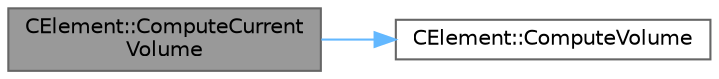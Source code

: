 digraph "CElement::ComputeCurrentVolume"
{
 // LATEX_PDF_SIZE
  bgcolor="transparent";
  edge [fontname=Helvetica,fontsize=10,labelfontname=Helvetica,labelfontsize=10];
  node [fontname=Helvetica,fontsize=10,shape=box,height=0.2,width=0.4];
  rankdir="LR";
  Node1 [id="Node000001",label="CElement::ComputeCurrent\lVolume",height=0.2,width=0.4,color="gray40", fillcolor="grey60", style="filled", fontcolor="black",tooltip="Compute the value of the volume of the element in current coordinates (wrapper to ComputeVolume(CURRE..."];
  Node1 -> Node2 [id="edge1_Node000001_Node000002",color="steelblue1",style="solid",tooltip=" "];
  Node2 [id="Node000002",label="CElement::ComputeVolume",height=0.2,width=0.4,color="grey40", fillcolor="white", style="filled",URL="$classCElement.html#ae86ec182eb42a61e95f8983a870dfcea",tooltip="Compute the value of the volume of the element."];
}
